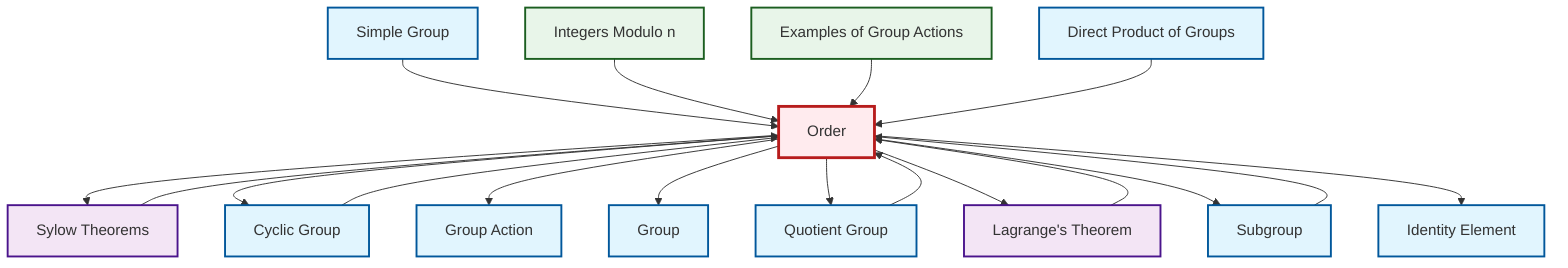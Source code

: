 graph TD
    classDef definition fill:#e1f5fe,stroke:#01579b,stroke-width:2px
    classDef theorem fill:#f3e5f5,stroke:#4a148c,stroke-width:2px
    classDef axiom fill:#fff3e0,stroke:#e65100,stroke-width:2px
    classDef example fill:#e8f5e9,stroke:#1b5e20,stroke-width:2px
    classDef current fill:#ffebee,stroke:#b71c1c,stroke-width:3px
    def-order["Order"]:::definition
    def-group["Group"]:::definition
    ex-quotient-integers-mod-n["Integers Modulo n"]:::example
    def-group-action["Group Action"]:::definition
    def-quotient-group["Quotient Group"]:::definition
    def-cyclic-group["Cyclic Group"]:::definition
    def-identity-element["Identity Element"]:::definition
    ex-group-action-examples["Examples of Group Actions"]:::example
    thm-sylow["Sylow Theorems"]:::theorem
    def-subgroup["Subgroup"]:::definition
    def-simple-group["Simple Group"]:::definition
    def-direct-product["Direct Product of Groups"]:::definition
    thm-lagrange["Lagrange's Theorem"]:::theorem
    thm-lagrange --> def-order
    def-simple-group --> def-order
    def-order --> thm-sylow
    def-order --> def-cyclic-group
    def-order --> def-group-action
    ex-quotient-integers-mod-n --> def-order
    ex-group-action-examples --> def-order
    def-quotient-group --> def-order
    def-order --> def-group
    thm-sylow --> def-order
    def-cyclic-group --> def-order
    def-order --> def-quotient-group
    def-order --> thm-lagrange
    def-subgroup --> def-order
    def-direct-product --> def-order
    def-order --> def-subgroup
    def-order --> def-identity-element
    class def-order current